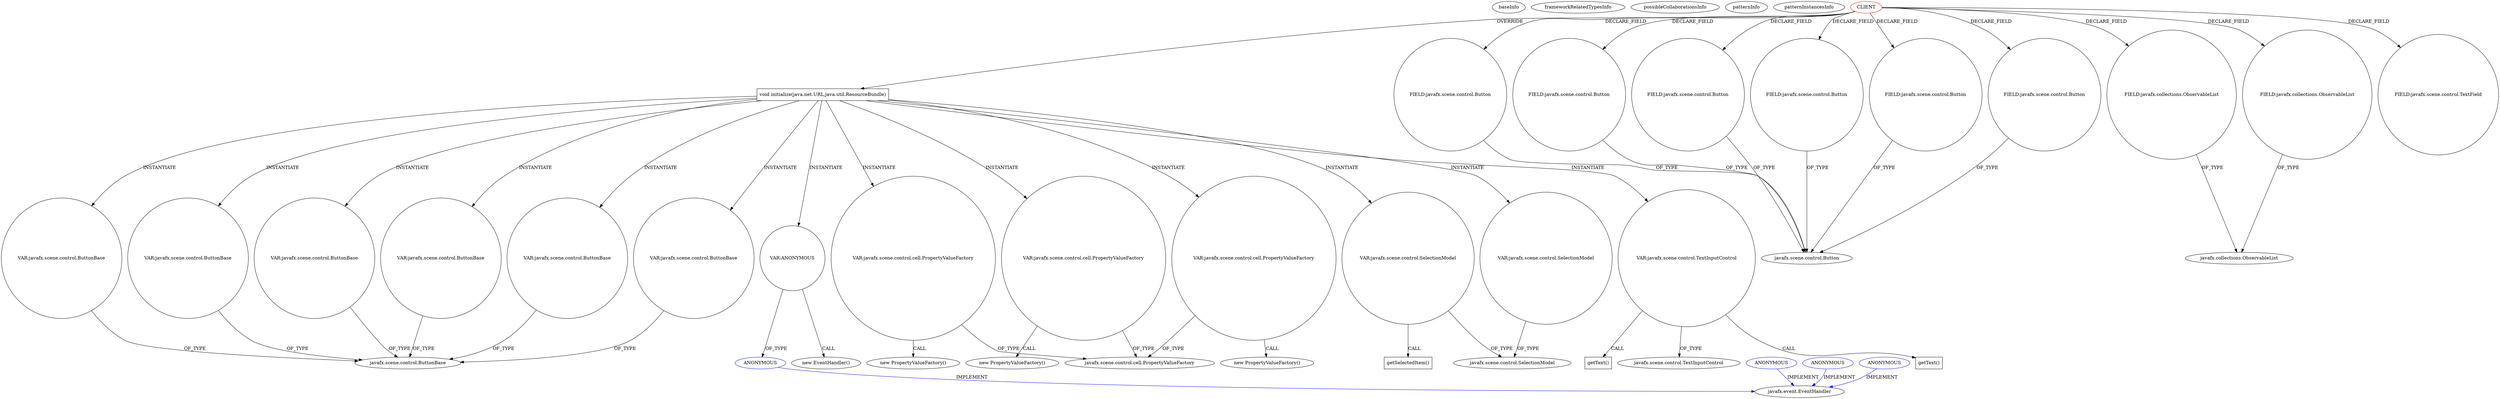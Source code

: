 digraph {
baseInfo[graphId=1620,category="pattern",isAnonymous=false,possibleRelation=false]
frameworkRelatedTypesInfo[]
possibleCollaborationsInfo[]
patternInfo[frequency=2.0,patternRootClient=0]
patternInstancesInfo[0="diogocs1-FPessoais~/diogocs1-FPessoais/FPessoais-master/FinancasPessoais/src/app/controllers/HomeController.java~HomeController~2490",1="crosswords-testEnvironment~/crosswords-testEnvironment/testEnvironment-master/src/GUI/MainController.java~MainController~2315"]
87[label="javafx.scene.control.cell.PropertyValueFactory",vertexType="FRAMEWORK_CLASS_TYPE",isFrameworkType=false]
122[label="VAR:javafx.scene.control.cell.PropertyValueFactory",vertexType="VARIABLE_EXPRESION",isFrameworkType=false,shape=circle]
81[label="void initialize(java.net.URL,java.util.ResourceBundle)",vertexType="OVERRIDING_METHOD_DECLARATION",isFrameworkType=false,shape=box]
0[label="CLIENT",vertexType="ROOT_CLIENT_CLASS_DECLARATION",isFrameworkType=false,color=red]
4[label="FIELD:javafx.scene.control.Button",vertexType="FIELD_DECLARATION",isFrameworkType=false,shape=circle]
24[label="FIELD:javafx.scene.control.Button",vertexType="FIELD_DECLARATION",isFrameworkType=false,shape=circle]
8[label="FIELD:javafx.scene.control.Button",vertexType="FIELD_DECLARATION",isFrameworkType=false,shape=circle]
61[label="FIELD:javafx.scene.control.Button",vertexType="FIELD_DECLARATION",isFrameworkType=false,shape=circle]
6[label="FIELD:javafx.scene.control.Button",vertexType="FIELD_DECLARATION",isFrameworkType=false,shape=circle]
26[label="FIELD:javafx.scene.control.Button",vertexType="FIELD_DECLARATION",isFrameworkType=false,shape=circle]
46[label="FIELD:javafx.collections.ObservableList",vertexType="FIELD_DECLARATION",isFrameworkType=false,shape=circle]
43[label="javafx.collections.ObservableList",vertexType="FRAMEWORK_INTERFACE_TYPE",isFrameworkType=false]
42[label="FIELD:javafx.collections.ObservableList",vertexType="FIELD_DECLARATION",isFrameworkType=false,shape=circle]
229[label="VAR:javafx.scene.control.SelectionModel",vertexType="VARIABLE_EXPRESION",isFrameworkType=false,shape=circle]
230[label="getSelectedItem()",vertexType="INSIDE_CALL",isFrameworkType=false,shape=box]
176[label="javafx.scene.control.SelectionModel",vertexType="FRAMEWORK_CLASS_TYPE",isFrameworkType=false]
339[label="VAR:javafx.scene.control.SelectionModel",vertexType="VARIABLE_EXPRESION",isFrameworkType=false,shape=circle]
121[label="new PropertyValueFactory()",vertexType="CONSTRUCTOR_CALL",isFrameworkType=false]
245[label="VAR:javafx.scene.control.TextInputControl",vertexType="VARIABLE_EXPRESION",isFrameworkType=false,shape=circle]
234[label="VAR:javafx.scene.control.ButtonBase",vertexType="VARIABLE_EXPRESION",isFrameworkType=false,shape=circle]
129[label="javafx.scene.control.ButtonBase",vertexType="FRAMEWORK_CLASS_TYPE",isFrameworkType=false]
127[label="VAR:javafx.scene.control.ButtonBase",vertexType="VARIABLE_EXPRESION",isFrameworkType=false,shape=circle]
293[label="VAR:javafx.scene.control.ButtonBase",vertexType="VARIABLE_EXPRESION",isFrameworkType=false,shape=circle]
161[label="VAR:javafx.scene.control.ButtonBase",vertexType="VARIABLE_EXPRESION",isFrameworkType=false,shape=circle]
383[label="VAR:javafx.scene.control.ButtonBase",vertexType="VARIABLE_EXPRESION",isFrameworkType=false,shape=circle]
346[label="VAR:javafx.scene.control.ButtonBase",vertexType="VARIABLE_EXPRESION",isFrameworkType=false,shape=circle]
5[label="javafx.scene.control.Button",vertexType="FRAMEWORK_CLASS_TYPE",isFrameworkType=false]
247[label="javafx.scene.control.TextInputControl",vertexType="FRAMEWORK_CLASS_TYPE",isFrameworkType=false]
77[label="FIELD:javafx.scene.control.TextField",vertexType="FIELD_DECLARATION",isFrameworkType=false,shape=circle]
92[label="VAR:javafx.scene.control.cell.PropertyValueFactory",vertexType="VARIABLE_EXPRESION",isFrameworkType=false,shape=circle]
91[label="new PropertyValueFactory()",vertexType="CONSTRUCTOR_CALL",isFrameworkType=false]
98[label="VAR:javafx.scene.control.cell.PropertyValueFactory",vertexType="VARIABLE_EXPRESION",isFrameworkType=false,shape=circle]
97[label="new PropertyValueFactory()",vertexType="CONSTRUCTOR_CALL",isFrameworkType=false]
249[label="getText()",vertexType="INSIDE_CALL",isFrameworkType=false,shape=box]
279[label="getText()",vertexType="INSIDE_CALL",isFrameworkType=false,shape=box]
131[label="VAR:ANONYMOUS",vertexType="VARIABLE_EXPRESION",isFrameworkType=false,shape=circle]
132[label="ANONYMOUS",vertexType="REFERENCE_ANONYMOUS_DECLARATION",isFrameworkType=false,color=blue]
130[label="new EventHandler()",vertexType="CONSTRUCTOR_CALL",isFrameworkType=false]
133[label="javafx.event.EventHandler",vertexType="FRAMEWORK_INTERFACE_TYPE",isFrameworkType=false]
166[label="ANONYMOUS",vertexType="REFERENCE_ANONYMOUS_DECLARATION",isFrameworkType=false,color=blue]
388[label="ANONYMOUS",vertexType="REFERENCE_ANONYMOUS_DECLARATION",isFrameworkType=false,color=blue]
351[label="ANONYMOUS",vertexType="REFERENCE_ANONYMOUS_DECLARATION",isFrameworkType=false,color=blue]
26->5[label="OF_TYPE"]
81->234[label="INSTANTIATE"]
339->176[label="OF_TYPE"]
388->133[label="IMPLEMENT",color=blue]
6->5[label="OF_TYPE"]
0->81[label="OVERRIDE"]
81->122[label="INSTANTIATE"]
122->87[label="OF_TYPE"]
92->91[label="CALL"]
81->339[label="INSTANTIATE"]
245->279[label="CALL"]
81->161[label="INSTANTIATE"]
234->129[label="OF_TYPE"]
122->121[label="CALL"]
229->230[label="CALL"]
0->8[label="DECLARE_FIELD"]
98->97[label="CALL"]
81->229[label="INSTANTIATE"]
81->98[label="INSTANTIATE"]
81->383[label="INSTANTIATE"]
81->131[label="INSTANTIATE"]
81->92[label="INSTANTIATE"]
132->133[label="IMPLEMENT",color=blue]
383->129[label="OF_TYPE"]
81->245[label="INSTANTIATE"]
351->133[label="IMPLEMENT",color=blue]
166->133[label="IMPLEMENT",color=blue]
229->176[label="OF_TYPE"]
0->24[label="DECLARE_FIELD"]
0->61[label="DECLARE_FIELD"]
92->87[label="OF_TYPE"]
131->130[label="CALL"]
161->129[label="OF_TYPE"]
81->346[label="INSTANTIATE"]
81->127[label="INSTANTIATE"]
42->43[label="OF_TYPE"]
245->247[label="OF_TYPE"]
0->4[label="DECLARE_FIELD"]
98->87[label="OF_TYPE"]
81->293[label="INSTANTIATE"]
0->42[label="DECLARE_FIELD"]
127->129[label="OF_TYPE"]
346->129[label="OF_TYPE"]
0->6[label="DECLARE_FIELD"]
0->26[label="DECLARE_FIELD"]
293->129[label="OF_TYPE"]
4->5[label="OF_TYPE"]
0->77[label="DECLARE_FIELD"]
61->5[label="OF_TYPE"]
24->5[label="OF_TYPE"]
131->132[label="OF_TYPE"]
0->46[label="DECLARE_FIELD"]
46->43[label="OF_TYPE"]
8->5[label="OF_TYPE"]
245->249[label="CALL"]
}
